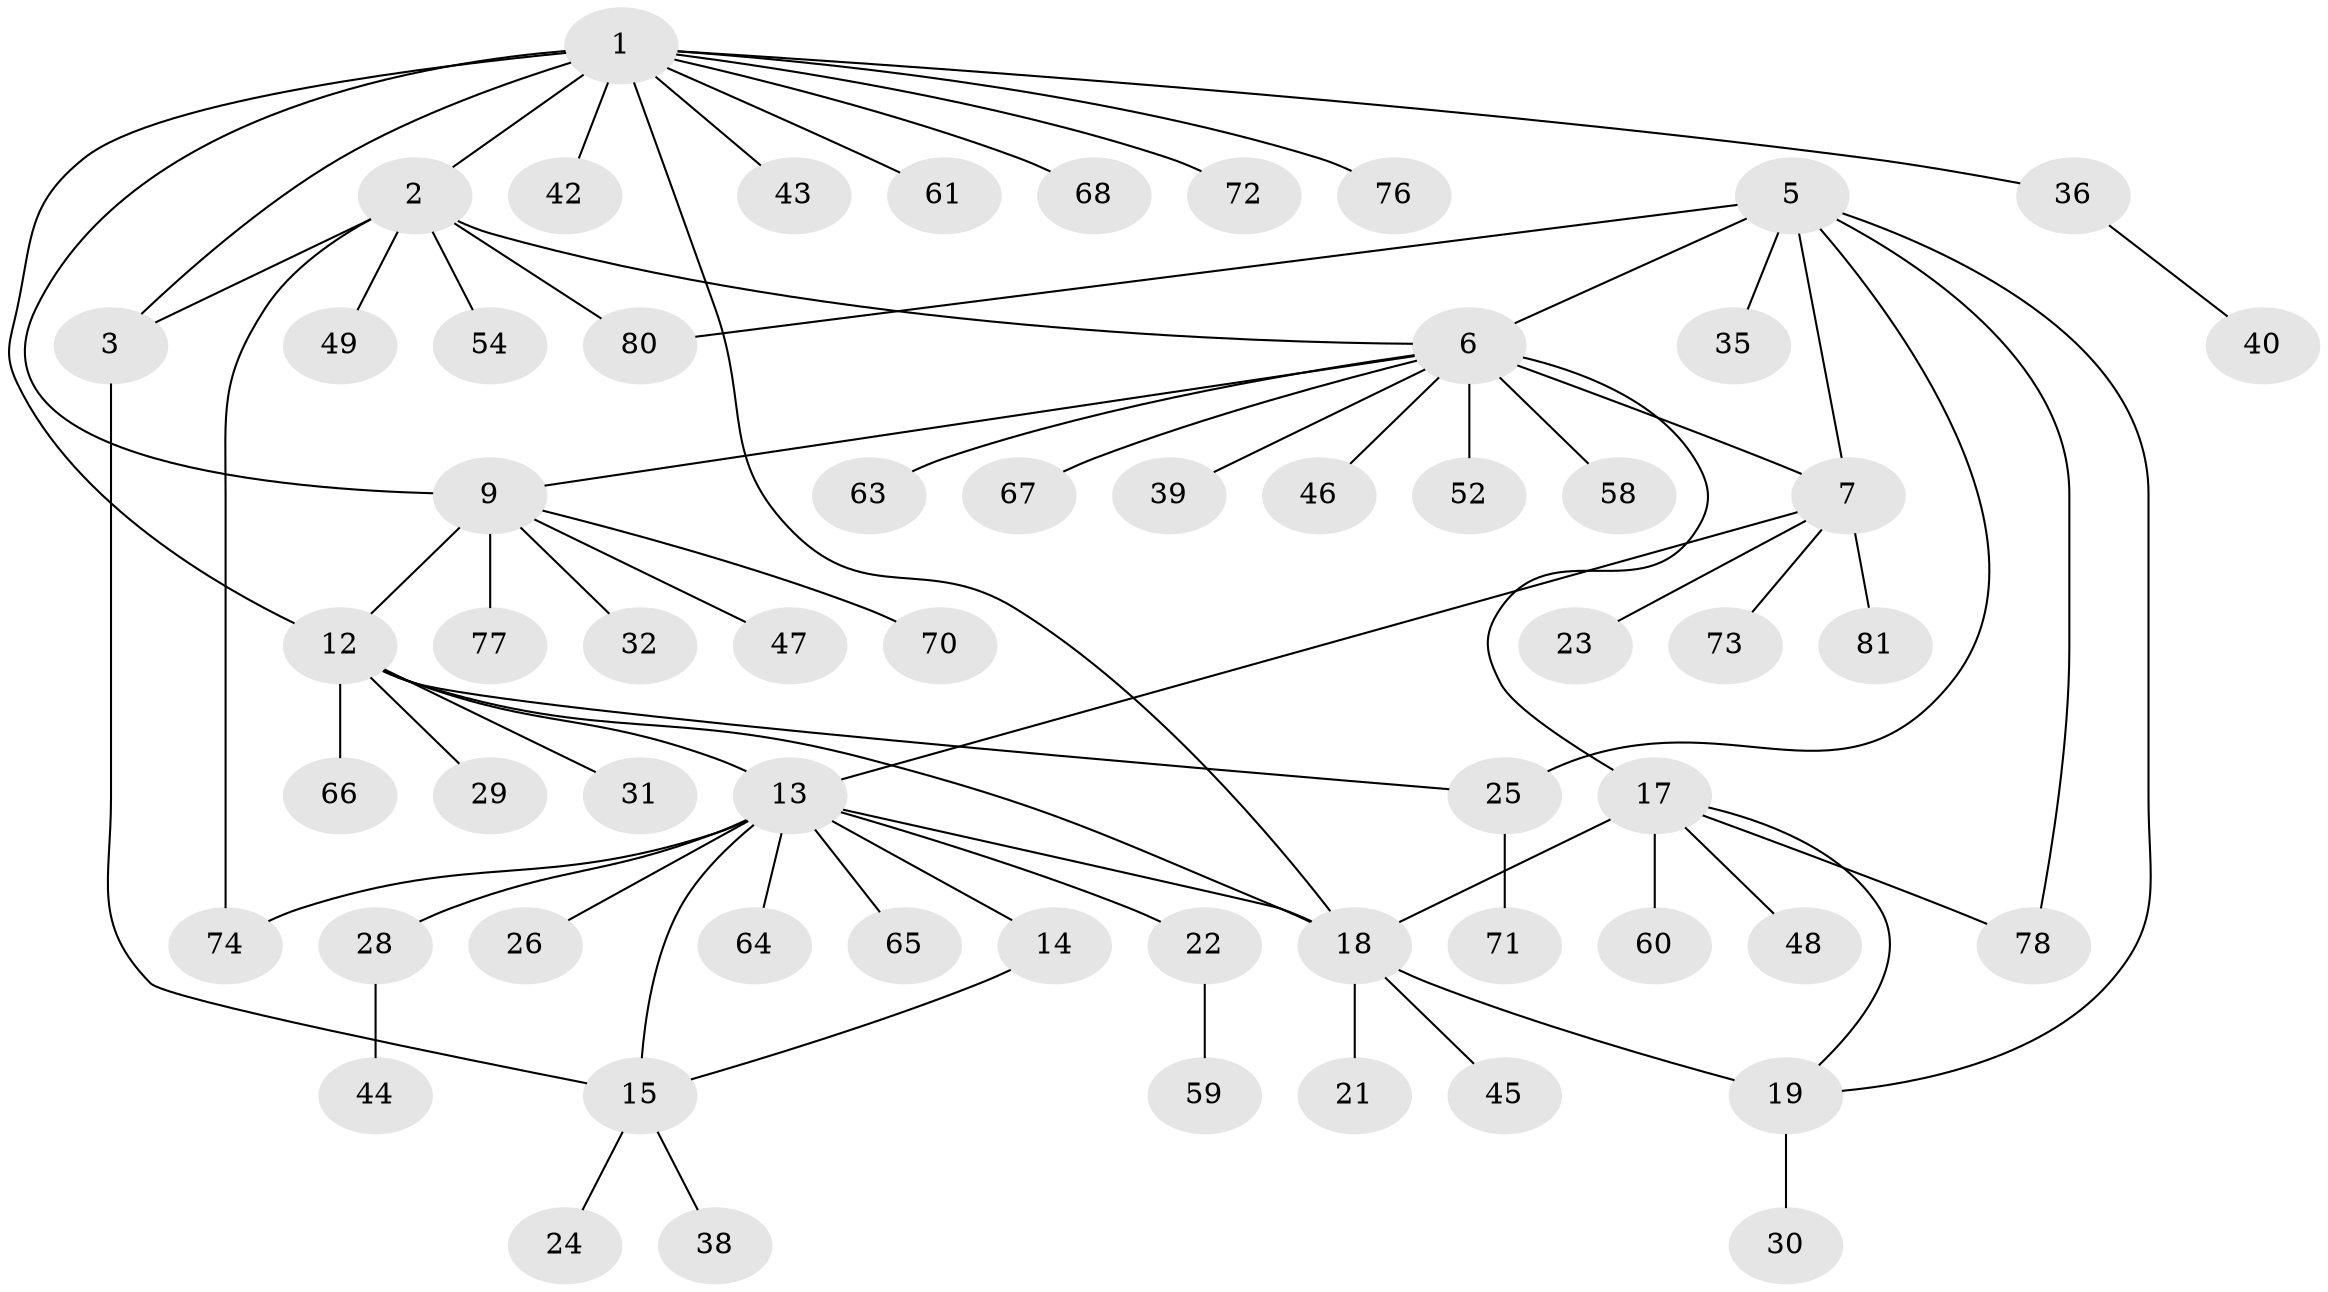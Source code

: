 // Generated by graph-tools (version 1.1) at 2025/24/03/03/25 07:24:12]
// undirected, 60 vertices, 75 edges
graph export_dot {
graph [start="1"]
  node [color=gray90,style=filled];
  1 [super="+11"];
  2 [super="+4"];
  3 [super="+56"];
  5 [super="+57"];
  6 [super="+8"];
  7;
  9 [super="+10"];
  12 [super="+75"];
  13 [super="+16"];
  14 [super="+33"];
  15 [super="+41"];
  17 [super="+27"];
  18 [super="+20"];
  19 [super="+55"];
  21;
  22;
  23 [super="+37"];
  24;
  25 [super="+79"];
  26;
  28;
  29 [super="+34"];
  30 [super="+51"];
  31;
  32;
  35 [super="+62"];
  36;
  38 [super="+50"];
  39;
  40;
  42;
  43;
  44 [super="+53"];
  45;
  46;
  47;
  48;
  49;
  52;
  54 [super="+69"];
  58 [super="+82"];
  59;
  60;
  61;
  63;
  64;
  65;
  66;
  67;
  68;
  70;
  71;
  72;
  73 [super="+83"];
  74;
  76;
  77;
  78;
  80;
  81;
  1 -- 2 [weight=2];
  1 -- 3;
  1 -- 18;
  1 -- 36;
  1 -- 42;
  1 -- 61;
  1 -- 68;
  1 -- 72;
  1 -- 9 [weight=2];
  1 -- 43;
  1 -- 12;
  1 -- 76;
  2 -- 3 [weight=2];
  2 -- 6;
  2 -- 74;
  2 -- 80;
  2 -- 49;
  2 -- 54;
  3 -- 15;
  5 -- 6 [weight=2];
  5 -- 7;
  5 -- 19;
  5 -- 25;
  5 -- 35;
  5 -- 78;
  5 -- 80;
  6 -- 7 [weight=2];
  6 -- 39;
  6 -- 17;
  6 -- 67;
  6 -- 9;
  6 -- 46;
  6 -- 52;
  6 -- 58;
  6 -- 63;
  7 -- 13;
  7 -- 23;
  7 -- 73;
  7 -- 81;
  9 -- 12 [weight=2];
  9 -- 47;
  9 -- 70;
  9 -- 77;
  9 -- 32;
  12 -- 13;
  12 -- 18;
  12 -- 25;
  12 -- 29;
  12 -- 31;
  12 -- 66;
  13 -- 14 [weight=2];
  13 -- 15 [weight=2];
  13 -- 26;
  13 -- 28;
  13 -- 64;
  13 -- 65;
  13 -- 74;
  13 -- 18;
  13 -- 22;
  14 -- 15;
  15 -- 24;
  15 -- 38;
  17 -- 18 [weight=2];
  17 -- 19;
  17 -- 48;
  17 -- 60;
  17 -- 78;
  18 -- 19 [weight=2];
  18 -- 45;
  18 -- 21;
  19 -- 30;
  22 -- 59;
  25 -- 71;
  28 -- 44;
  36 -- 40;
}
